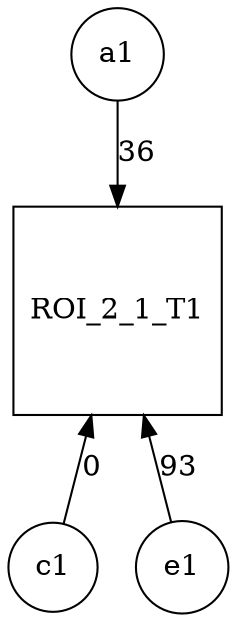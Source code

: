 digraph G {
	splines = "FALSE";
	# Latents
	a1 [shape = circle];
	c1 [shape = circle];
	e1 [shape = circle];

	# Manifests
	ROI_2_1_T1 [shape = square];
a1 -> ROI_2_1_T1 [label = "36"];
c1 -> ROI_2_1_T1 [label = "0"];
e1 -> ROI_2_1_T1 [label = "93"];
	{rank = same;  ROI_2_1_T1 };
	{rank = min;  a1 };
	{rank = max;  c1; e1 };

}